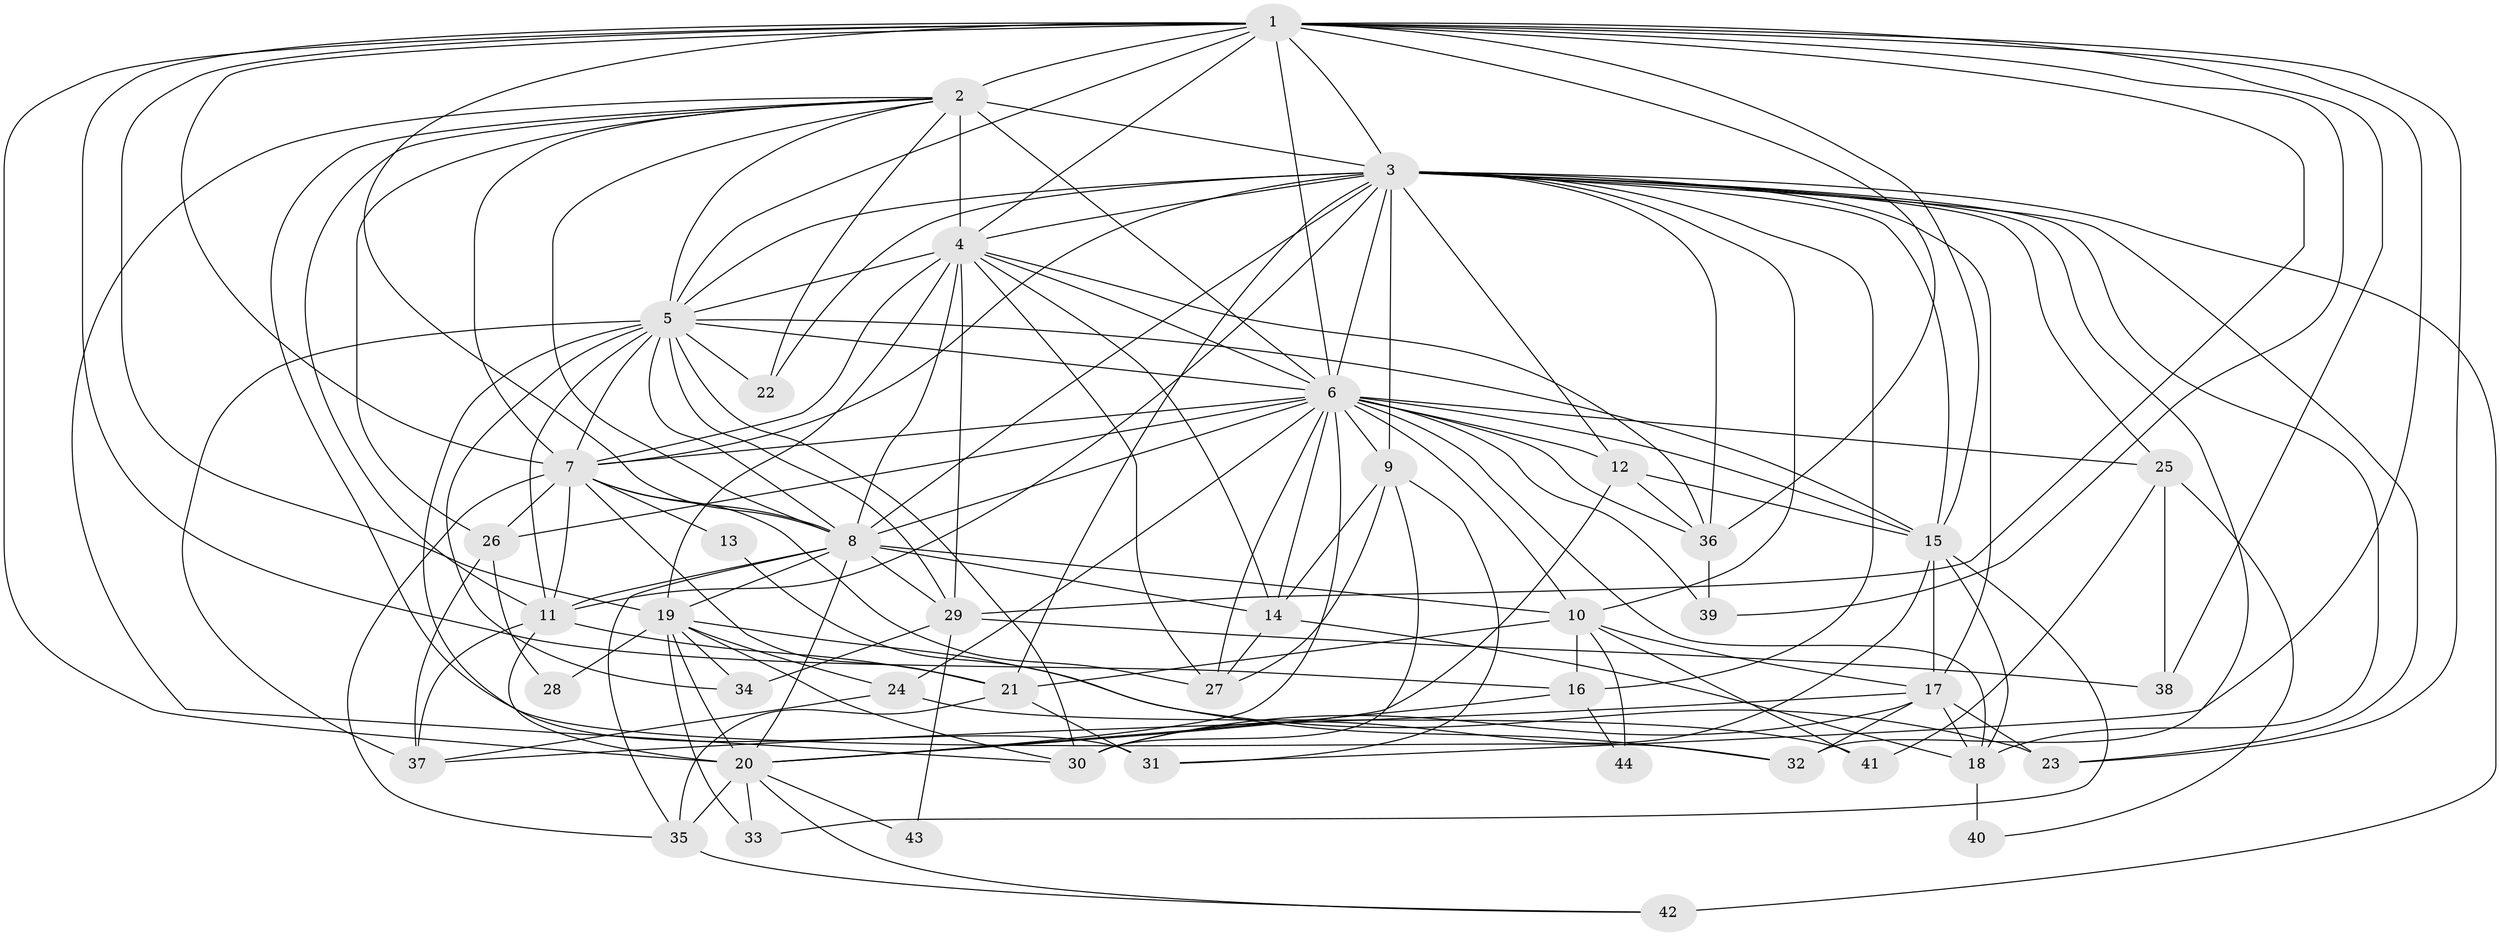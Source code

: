 // original degree distribution, {14: 0.007042253521126761, 23: 0.007042253521126761, 22: 0.007042253521126761, 26: 0.007042253521126761, 29: 0.014084507042253521, 21: 0.007042253521126761, 17: 0.007042253521126761, 24: 0.007042253521126761, 19: 0.007042253521126761, 7: 0.035211267605633804, 3: 0.24647887323943662, 13: 0.007042253521126761, 6: 0.028169014084507043, 5: 0.04929577464788732, 4: 0.07746478873239436, 2: 0.4859154929577465}
// Generated by graph-tools (version 1.1) at 2025/49/03/04/25 22:49:30]
// undirected, 44 vertices, 152 edges
graph export_dot {
  node [color=gray90,style=filled];
  1;
  2;
  3;
  4;
  5;
  6;
  7;
  8;
  9;
  10;
  11;
  12;
  13;
  14;
  15;
  16;
  17;
  18;
  19;
  20;
  21;
  22;
  23;
  24;
  25;
  26;
  27;
  28;
  29;
  30;
  31;
  32;
  33;
  34;
  35;
  36;
  37;
  38;
  39;
  40;
  41;
  42;
  43;
  44;
  1 -- 2 [weight=7.0];
  1 -- 3 [weight=4.0];
  1 -- 4 [weight=1.0];
  1 -- 5 [weight=1.0];
  1 -- 6 [weight=2.0];
  1 -- 7 [weight=1.0];
  1 -- 8 [weight=1.0];
  1 -- 15 [weight=1.0];
  1 -- 16 [weight=1.0];
  1 -- 19 [weight=1.0];
  1 -- 20 [weight=1.0];
  1 -- 23 [weight=1.0];
  1 -- 29 [weight=1.0];
  1 -- 31 [weight=1.0];
  1 -- 36 [weight=2.0];
  1 -- 38 [weight=1.0];
  1 -- 39 [weight=1.0];
  2 -- 3 [weight=3.0];
  2 -- 4 [weight=2.0];
  2 -- 5 [weight=2.0];
  2 -- 6 [weight=2.0];
  2 -- 7 [weight=1.0];
  2 -- 8 [weight=2.0];
  2 -- 11 [weight=1.0];
  2 -- 22 [weight=1.0];
  2 -- 26 [weight=1.0];
  2 -- 30 [weight=1.0];
  2 -- 32 [weight=1.0];
  3 -- 4 [weight=5.0];
  3 -- 5 [weight=3.0];
  3 -- 6 [weight=4.0];
  3 -- 7 [weight=3.0];
  3 -- 8 [weight=5.0];
  3 -- 9 [weight=2.0];
  3 -- 10 [weight=2.0];
  3 -- 11 [weight=1.0];
  3 -- 12 [weight=2.0];
  3 -- 15 [weight=2.0];
  3 -- 16 [weight=2.0];
  3 -- 17 [weight=7.0];
  3 -- 18 [weight=1.0];
  3 -- 21 [weight=1.0];
  3 -- 22 [weight=1.0];
  3 -- 23 [weight=1.0];
  3 -- 25 [weight=3.0];
  3 -- 32 [weight=3.0];
  3 -- 36 [weight=1.0];
  3 -- 42 [weight=2.0];
  4 -- 5 [weight=1.0];
  4 -- 6 [weight=2.0];
  4 -- 7 [weight=1.0];
  4 -- 8 [weight=1.0];
  4 -- 14 [weight=1.0];
  4 -- 19 [weight=8.0];
  4 -- 27 [weight=1.0];
  4 -- 29 [weight=1.0];
  4 -- 36 [weight=1.0];
  5 -- 6 [weight=1.0];
  5 -- 7 [weight=1.0];
  5 -- 8 [weight=2.0];
  5 -- 11 [weight=2.0];
  5 -- 15 [weight=1.0];
  5 -- 22 [weight=1.0];
  5 -- 29 [weight=1.0];
  5 -- 30 [weight=1.0];
  5 -- 31 [weight=1.0];
  5 -- 34 [weight=2.0];
  5 -- 37 [weight=1.0];
  6 -- 7 [weight=1.0];
  6 -- 8 [weight=1.0];
  6 -- 9 [weight=2.0];
  6 -- 10 [weight=1.0];
  6 -- 12 [weight=1.0];
  6 -- 14 [weight=1.0];
  6 -- 15 [weight=1.0];
  6 -- 18 [weight=1.0];
  6 -- 20 [weight=1.0];
  6 -- 24 [weight=1.0];
  6 -- 25 [weight=1.0];
  6 -- 26 [weight=2.0];
  6 -- 27 [weight=1.0];
  6 -- 36 [weight=1.0];
  6 -- 39 [weight=1.0];
  7 -- 8 [weight=1.0];
  7 -- 11 [weight=2.0];
  7 -- 13 [weight=1.0];
  7 -- 21 [weight=1.0];
  7 -- 26 [weight=1.0];
  7 -- 27 [weight=1.0];
  7 -- 35 [weight=1.0];
  8 -- 10 [weight=5.0];
  8 -- 11 [weight=1.0];
  8 -- 14 [weight=1.0];
  8 -- 19 [weight=2.0];
  8 -- 20 [weight=2.0];
  8 -- 29 [weight=1.0];
  8 -- 35 [weight=1.0];
  9 -- 14 [weight=1.0];
  9 -- 27 [weight=1.0];
  9 -- 30 [weight=1.0];
  9 -- 31 [weight=1.0];
  10 -- 16 [weight=1.0];
  10 -- 17 [weight=1.0];
  10 -- 21 [weight=1.0];
  10 -- 41 [weight=1.0];
  10 -- 44 [weight=1.0];
  11 -- 20 [weight=6.0];
  11 -- 21 [weight=1.0];
  11 -- 37 [weight=1.0];
  12 -- 15 [weight=1.0];
  12 -- 20 [weight=1.0];
  12 -- 36 [weight=1.0];
  13 -- 32 [weight=1.0];
  14 -- 18 [weight=1.0];
  14 -- 27 [weight=1.0];
  15 -- 17 [weight=1.0];
  15 -- 18 [weight=1.0];
  15 -- 30 [weight=1.0];
  15 -- 33 [weight=1.0];
  16 -- 20 [weight=1.0];
  16 -- 44 [weight=1.0];
  17 -- 18 [weight=1.0];
  17 -- 23 [weight=1.0];
  17 -- 30 [weight=1.0];
  17 -- 32 [weight=1.0];
  17 -- 37 [weight=1.0];
  18 -- 40 [weight=2.0];
  19 -- 20 [weight=1.0];
  19 -- 23 [weight=1.0];
  19 -- 24 [weight=1.0];
  19 -- 28 [weight=1.0];
  19 -- 30 [weight=2.0];
  19 -- 33 [weight=1.0];
  19 -- 34 [weight=1.0];
  20 -- 33 [weight=1.0];
  20 -- 35 [weight=1.0];
  20 -- 42 [weight=1.0];
  20 -- 43 [weight=1.0];
  21 -- 31 [weight=2.0];
  21 -- 35 [weight=1.0];
  24 -- 37 [weight=1.0];
  24 -- 41 [weight=2.0];
  25 -- 38 [weight=1.0];
  25 -- 40 [weight=1.0];
  25 -- 41 [weight=1.0];
  26 -- 28 [weight=1.0];
  26 -- 37 [weight=1.0];
  29 -- 34 [weight=1.0];
  29 -- 38 [weight=1.0];
  29 -- 43 [weight=1.0];
  35 -- 42 [weight=1.0];
  36 -- 39 [weight=1.0];
}
